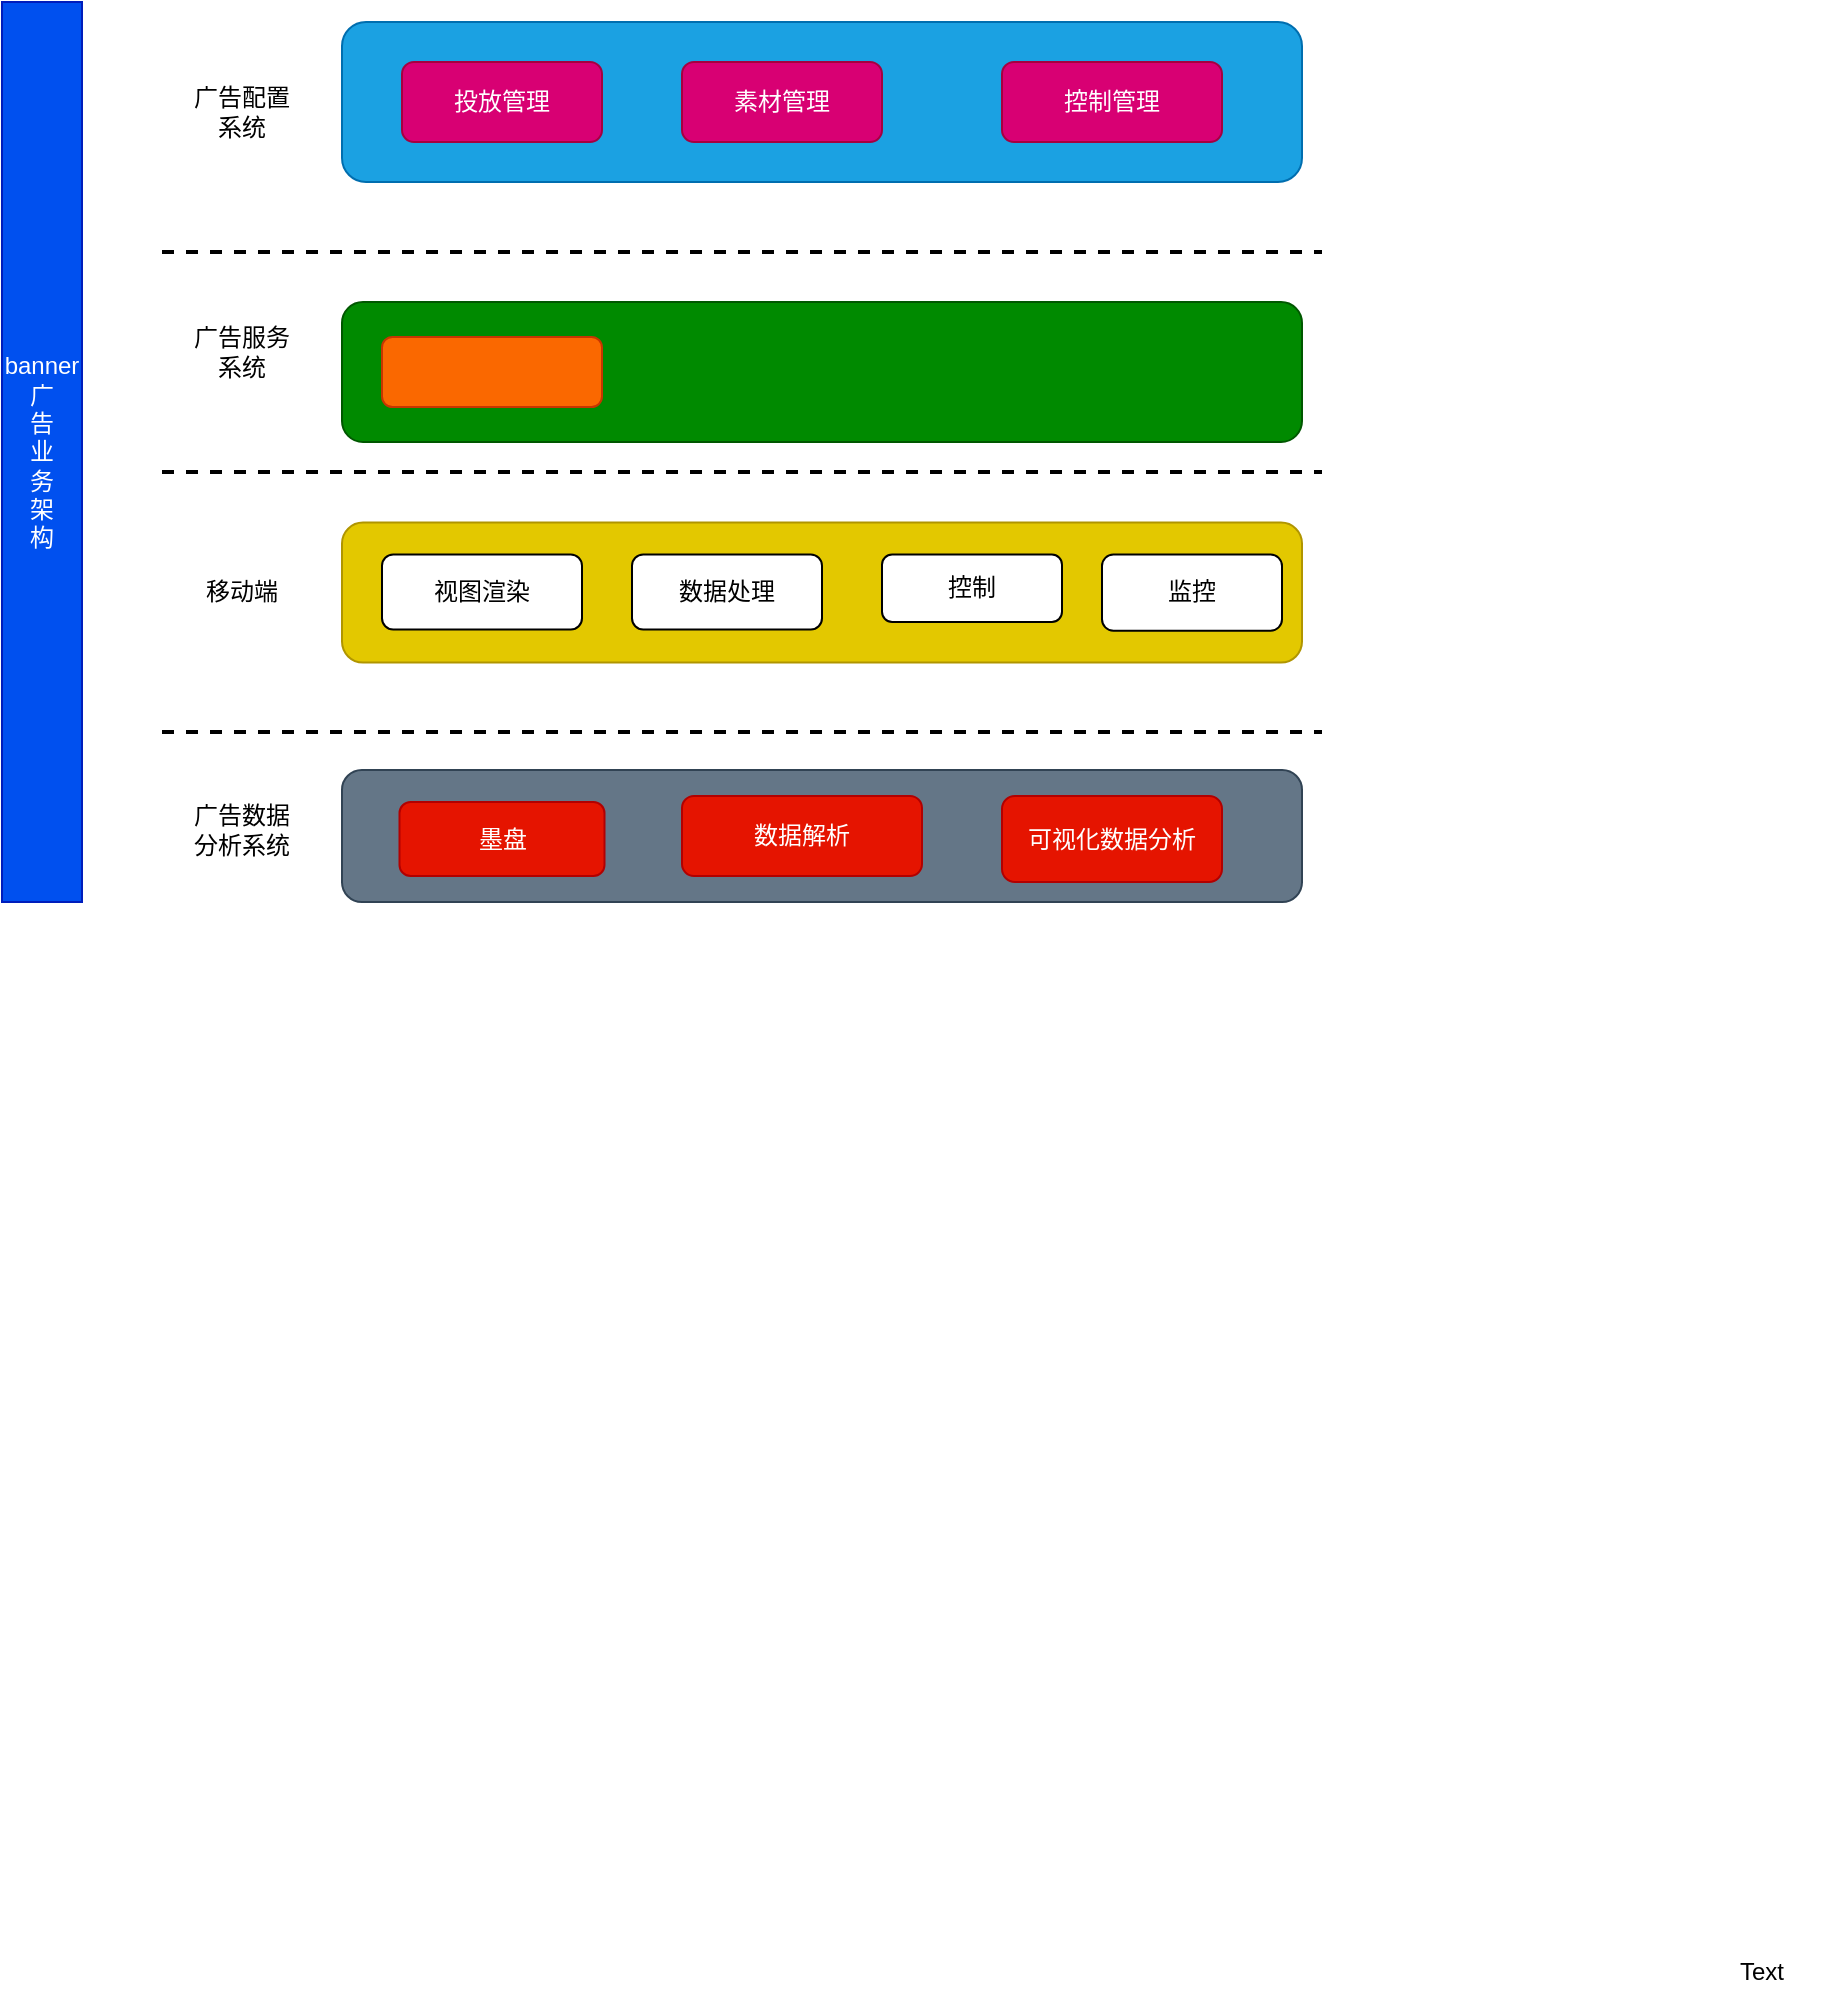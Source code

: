 <mxfile version="22.1.7" type="github">
  <diagram name="第 1 页" id="XmhbTnMwabOWhy2UjrGB">
    <mxGraphModel dx="1949" dy="589" grid="1" gridSize="10" guides="1" tooltips="1" connect="1" arrows="1" fold="1" page="1" pageScale="1" pageWidth="827" pageHeight="1169" math="0" shadow="0">
      <root>
        <mxCell id="0" />
        <mxCell id="1" parent="0" />
        <mxCell id="M6eYinv3Dhb1d-7CIOUu-2" value="banner&lt;br&gt;广&lt;br&gt;告&lt;br&gt;业&lt;br&gt;务&lt;br&gt;架&lt;br&gt;构" style="rounded=0;html=1;labelPosition=center;verticalLabelPosition=middle;align=center;verticalAlign=middle;whiteSpace=wrap;horizontal=1;fillColor=#0050ef;fontColor=#ffffff;strokeColor=#001DBC;" vertex="1" parent="1">
          <mxGeometry x="-620" y="100" width="40" height="450" as="geometry" />
        </mxCell>
        <mxCell id="M6eYinv3Dhb1d-7CIOUu-3" value="" style="line;strokeWidth=2;html=1;dashed=1;" vertex="1" parent="1">
          <mxGeometry x="-540" y="220" width="580" height="10" as="geometry" />
        </mxCell>
        <mxCell id="M6eYinv3Dhb1d-7CIOUu-4" value="Text" style="text;html=1;strokeColor=none;fillColor=none;align=center;verticalAlign=middle;whiteSpace=wrap;rounded=0;" vertex="1" parent="1">
          <mxGeometry x="230" y="1070" width="60" height="30" as="geometry" />
        </mxCell>
        <mxCell id="M6eYinv3Dhb1d-7CIOUu-5" value="广告配置系统" style="text;html=1;strokeColor=none;fillColor=none;align=center;verticalAlign=middle;whiteSpace=wrap;rounded=0;" vertex="1" parent="1">
          <mxGeometry x="-530" y="140" width="60" height="30" as="geometry" />
        </mxCell>
        <mxCell id="M6eYinv3Dhb1d-7CIOUu-6" value="广告服务系统" style="text;html=1;strokeColor=none;fillColor=none;align=center;verticalAlign=middle;whiteSpace=wrap;rounded=0;" vertex="1" parent="1">
          <mxGeometry x="-530" y="260" width="60" height="30" as="geometry" />
        </mxCell>
        <mxCell id="M6eYinv3Dhb1d-7CIOUu-7" value="" style="line;strokeWidth=2;html=1;dashed=1;" vertex="1" parent="1">
          <mxGeometry x="-540" y="330" width="580" height="10" as="geometry" />
        </mxCell>
        <mxCell id="M6eYinv3Dhb1d-7CIOUu-8" value="" style="line;strokeWidth=2;html=1;dashed=1;" vertex="1" parent="1">
          <mxGeometry x="-540" y="460" width="580" height="10" as="geometry" />
        </mxCell>
        <mxCell id="M6eYinv3Dhb1d-7CIOUu-9" value="移动端" style="text;html=1;strokeColor=none;fillColor=none;align=center;verticalAlign=middle;whiteSpace=wrap;rounded=0;" vertex="1" parent="1">
          <mxGeometry x="-530" y="380" width="60" height="30" as="geometry" />
        </mxCell>
        <mxCell id="M6eYinv3Dhb1d-7CIOUu-10" value="广告数据分析系统" style="text;html=1;strokeColor=none;fillColor=none;align=center;verticalAlign=middle;whiteSpace=wrap;rounded=0;" vertex="1" parent="1">
          <mxGeometry x="-530" y="499" width="60" height="30" as="geometry" />
        </mxCell>
        <mxCell id="M6eYinv3Dhb1d-7CIOUu-11" value="" style="rounded=1;whiteSpace=wrap;html=1;fillColor=#1ba1e2;fontColor=#ffffff;strokeColor=#006EAF;" vertex="1" parent="1">
          <mxGeometry x="-450" y="110" width="480" height="80" as="geometry" />
        </mxCell>
        <mxCell id="M6eYinv3Dhb1d-7CIOUu-12" value="投放管理" style="rounded=1;whiteSpace=wrap;html=1;fillColor=#d80073;fontColor=#ffffff;strokeColor=#A50040;" vertex="1" parent="1">
          <mxGeometry x="-420" y="130" width="100" height="40" as="geometry" />
        </mxCell>
        <mxCell id="M6eYinv3Dhb1d-7CIOUu-13" value="素材管理" style="rounded=1;whiteSpace=wrap;html=1;fillColor=#d80073;fontColor=#ffffff;strokeColor=#A50040;" vertex="1" parent="1">
          <mxGeometry x="-280" y="130" width="100" height="40" as="geometry" />
        </mxCell>
        <mxCell id="M6eYinv3Dhb1d-7CIOUu-14" value="控制管理" style="rounded=1;whiteSpace=wrap;html=1;fillColor=#d80073;fontColor=#ffffff;strokeColor=#A50040;" vertex="1" parent="1">
          <mxGeometry x="-120" y="130" width="110" height="40" as="geometry" />
        </mxCell>
        <mxCell id="M6eYinv3Dhb1d-7CIOUu-15" value="" style="rounded=1;whiteSpace=wrap;html=1;fillColor=#008a00;fontColor=#ffffff;strokeColor=#005700;" vertex="1" parent="1">
          <mxGeometry x="-450" y="250" width="480" height="70" as="geometry" />
        </mxCell>
        <mxCell id="M6eYinv3Dhb1d-7CIOUu-16" value="" style="rounded=1;whiteSpace=wrap;html=1;fillColor=#fa6800;fontColor=#000000;strokeColor=#C73500;" vertex="1" parent="1">
          <mxGeometry x="-430" y="267.5" width="110" height="35" as="geometry" />
        </mxCell>
        <mxCell id="M6eYinv3Dhb1d-7CIOUu-17" value="" style="rounded=1;whiteSpace=wrap;html=1;fillColor=#e3c800;fontColor=#000000;strokeColor=#B09500;" vertex="1" parent="1">
          <mxGeometry x="-450" y="360.31" width="480" height="70" as="geometry" />
        </mxCell>
        <mxCell id="M6eYinv3Dhb1d-7CIOUu-18" value="视图渲染" style="rounded=1;whiteSpace=wrap;html=1;" vertex="1" parent="1">
          <mxGeometry x="-430" y="376.25" width="100" height="37.5" as="geometry" />
        </mxCell>
        <mxCell id="M6eYinv3Dhb1d-7CIOUu-19" value="数据处理" style="rounded=1;whiteSpace=wrap;html=1;" vertex="1" parent="1">
          <mxGeometry x="-305" y="376.25" width="95" height="37.5" as="geometry" />
        </mxCell>
        <mxCell id="M6eYinv3Dhb1d-7CIOUu-20" value="控制" style="rounded=1;whiteSpace=wrap;html=1;" vertex="1" parent="1">
          <mxGeometry x="-180" y="376.25" width="90" height="33.75" as="geometry" />
        </mxCell>
        <mxCell id="M6eYinv3Dhb1d-7CIOUu-21" value="监控" style="rounded=1;whiteSpace=wrap;html=1;" vertex="1" parent="1">
          <mxGeometry x="-70" y="376.25" width="90" height="38.12" as="geometry" />
        </mxCell>
        <mxCell id="M6eYinv3Dhb1d-7CIOUu-22" value="" style="rounded=1;whiteSpace=wrap;html=1;fillColor=#647687;fontColor=#ffffff;strokeColor=#314354;" vertex="1" parent="1">
          <mxGeometry x="-450" y="484" width="480" height="66" as="geometry" />
        </mxCell>
        <mxCell id="M6eYinv3Dhb1d-7CIOUu-23" value="墨盘" style="rounded=1;whiteSpace=wrap;html=1;fillColor=#e51400;strokeColor=#B20000;fontColor=#ffffff;" vertex="1" parent="1">
          <mxGeometry x="-421.25" y="500" width="102.5" height="37" as="geometry" />
        </mxCell>
        <mxCell id="M6eYinv3Dhb1d-7CIOUu-24" value="可视化数据分析" style="rounded=1;whiteSpace=wrap;html=1;fillColor=#e51400;fontColor=#ffffff;strokeColor=#B20000;" vertex="1" parent="1">
          <mxGeometry x="-120" y="497" width="110" height="43" as="geometry" />
        </mxCell>
        <mxCell id="M6eYinv3Dhb1d-7CIOUu-25" value="数据解析" style="rounded=1;whiteSpace=wrap;html=1;fillColor=#e51400;fontColor=#ffffff;strokeColor=#B20000;" vertex="1" parent="1">
          <mxGeometry x="-280" y="497" width="120" height="40" as="geometry" />
        </mxCell>
      </root>
    </mxGraphModel>
  </diagram>
</mxfile>
